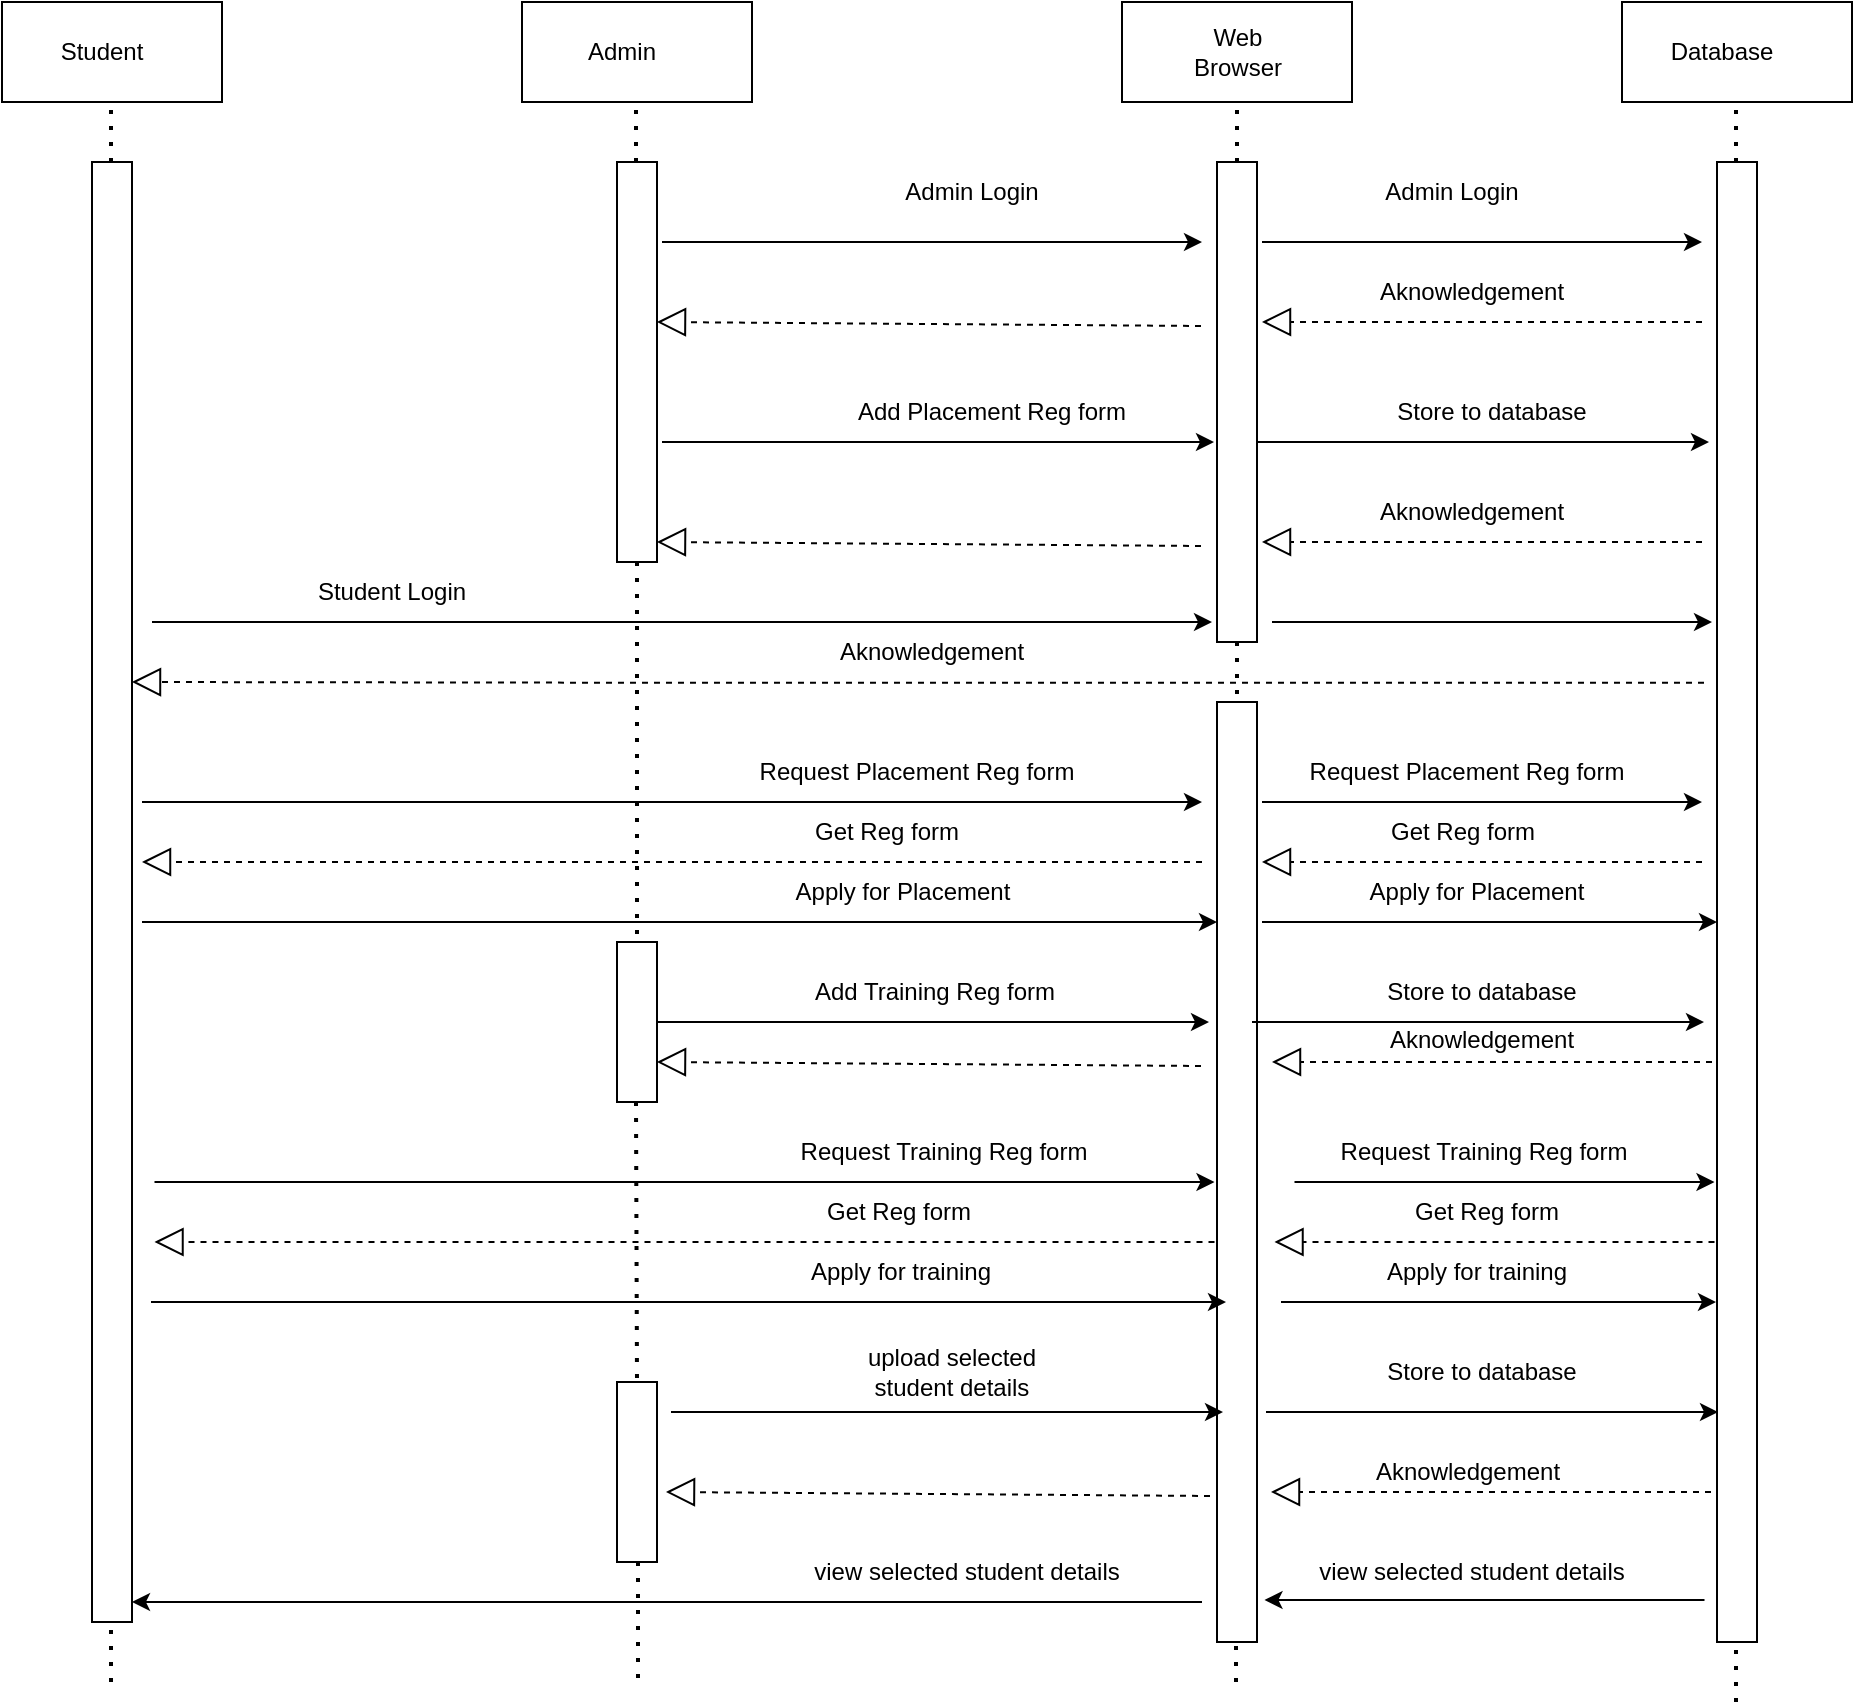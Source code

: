 <mxfile version="22.1.2" type="device">
  <diagram name="Page-1" id="RM-vGHGo6QqrfC-7CyxL">
    <mxGraphModel dx="1276" dy="606" grid="1" gridSize="10" guides="1" tooltips="1" connect="1" arrows="1" fold="1" page="1" pageScale="1" pageWidth="850" pageHeight="1100" math="0" shadow="0">
      <root>
        <mxCell id="0" />
        <mxCell id="1" parent="0" />
        <mxCell id="ZJuprJjKFpUztYn6lgFH-1" value="" style="rounded=0;whiteSpace=wrap;html=1;" parent="1" vertex="1">
          <mxGeometry x="300" y="80" width="115" height="50" as="geometry" />
        </mxCell>
        <mxCell id="ZJuprJjKFpUztYn6lgFH-2" value="" style="rounded=0;whiteSpace=wrap;html=1;" parent="1" vertex="1">
          <mxGeometry x="40" y="80" width="110" height="50" as="geometry" />
        </mxCell>
        <mxCell id="ZJuprJjKFpUztYn6lgFH-3" value="" style="rounded=0;whiteSpace=wrap;html=1;" parent="1" vertex="1">
          <mxGeometry x="600" y="80" width="115" height="50" as="geometry" />
        </mxCell>
        <mxCell id="ZJuprJjKFpUztYn6lgFH-4" value="" style="rounded=0;whiteSpace=wrap;html=1;" parent="1" vertex="1">
          <mxGeometry x="850" y="80" width="115" height="50" as="geometry" />
        </mxCell>
        <mxCell id="ZJuprJjKFpUztYn6lgFH-5" value="Database" style="text;html=1;strokeColor=none;fillColor=none;align=center;verticalAlign=middle;whiteSpace=wrap;rounded=0;" parent="1" vertex="1">
          <mxGeometry x="870" y="90" width="60" height="30" as="geometry" />
        </mxCell>
        <mxCell id="ZJuprJjKFpUztYn6lgFH-6" value="Web Browser" style="text;html=1;strokeColor=none;fillColor=none;align=center;verticalAlign=middle;whiteSpace=wrap;rounded=0;" parent="1" vertex="1">
          <mxGeometry x="627.5" y="90" width="60" height="30" as="geometry" />
        </mxCell>
        <mxCell id="ZJuprJjKFpUztYn6lgFH-7" value="Student" style="text;html=1;strokeColor=none;fillColor=none;align=center;verticalAlign=middle;whiteSpace=wrap;rounded=0;" parent="1" vertex="1">
          <mxGeometry x="60" y="90" width="60" height="30" as="geometry" />
        </mxCell>
        <mxCell id="ZJuprJjKFpUztYn6lgFH-8" value="Admin" style="text;html=1;strokeColor=none;fillColor=none;align=center;verticalAlign=middle;whiteSpace=wrap;rounded=0;" parent="1" vertex="1">
          <mxGeometry x="320" y="90" width="60" height="30" as="geometry" />
        </mxCell>
        <mxCell id="ZJuprJjKFpUztYn6lgFH-10" value="" style="rounded=0;whiteSpace=wrap;html=1;" parent="1" vertex="1">
          <mxGeometry x="85" y="160" width="20" height="730" as="geometry" />
        </mxCell>
        <mxCell id="ZJuprJjKFpUztYn6lgFH-12" value="" style="rounded=0;whiteSpace=wrap;html=1;" parent="1" vertex="1">
          <mxGeometry x="347.5" y="160" width="20" height="200" as="geometry" />
        </mxCell>
        <mxCell id="ZJuprJjKFpUztYn6lgFH-15" value="" style="rounded=0;whiteSpace=wrap;html=1;" parent="1" vertex="1">
          <mxGeometry x="897.5" y="160" width="20" height="740" as="geometry" />
        </mxCell>
        <mxCell id="ZJuprJjKFpUztYn6lgFH-16" value="" style="rounded=0;whiteSpace=wrap;html=1;" parent="1" vertex="1">
          <mxGeometry x="647.5" y="160" width="20" height="240" as="geometry" />
        </mxCell>
        <mxCell id="ZJuprJjKFpUztYn6lgFH-17" value="" style="endArrow=classic;html=1;rounded=0;" parent="1" edge="1">
          <mxGeometry width="50" height="50" relative="1" as="geometry">
            <mxPoint x="370" y="200" as="sourcePoint" />
            <mxPoint x="640" y="200" as="targetPoint" />
          </mxGeometry>
        </mxCell>
        <mxCell id="ZJuprJjKFpUztYn6lgFH-19" value="" style="endArrow=classic;html=1;rounded=0;" parent="1" edge="1">
          <mxGeometry width="50" height="50" relative="1" as="geometry">
            <mxPoint x="670" y="200" as="sourcePoint" />
            <mxPoint x="890" y="200" as="targetPoint" />
          </mxGeometry>
        </mxCell>
        <mxCell id="ZJuprJjKFpUztYn6lgFH-23" value="" style="endArrow=classic;html=1;rounded=0;entryX=-0.095;entryY=0.085;entryDx=0;entryDy=0;entryPerimeter=0;" parent="1" edge="1">
          <mxGeometry width="50" height="50" relative="1" as="geometry">
            <mxPoint x="370" y="300" as="sourcePoint" />
            <mxPoint x="646" y="300" as="targetPoint" />
          </mxGeometry>
        </mxCell>
        <mxCell id="ZJuprJjKFpUztYn6lgFH-25" value="" style="endArrow=classic;html=1;rounded=0;entryX=-0.075;entryY=0.106;entryDx=0;entryDy=0;entryPerimeter=0;" parent="1" edge="1">
          <mxGeometry width="50" height="50" relative="1" as="geometry">
            <mxPoint x="667.5" y="300" as="sourcePoint" />
            <mxPoint x="893.5" y="300" as="targetPoint" />
          </mxGeometry>
        </mxCell>
        <mxCell id="ZJuprJjKFpUztYn6lgFH-27" value="" style="endArrow=classic;html=1;rounded=0;exitX=1.25;exitY=0.468;exitDx=0;exitDy=0;exitPerimeter=0;" parent="1" edge="1">
          <mxGeometry width="50" height="50" relative="1" as="geometry">
            <mxPoint x="115" y="390.0" as="sourcePoint" />
            <mxPoint x="645" y="390.04" as="targetPoint" />
          </mxGeometry>
        </mxCell>
        <mxCell id="ZJuprJjKFpUztYn6lgFH-28" value="" style="endArrow=classic;html=1;rounded=0;" parent="1" edge="1">
          <mxGeometry width="50" height="50" relative="1" as="geometry">
            <mxPoint x="675" y="390.04" as="sourcePoint" />
            <mxPoint x="895" y="390.04" as="targetPoint" />
          </mxGeometry>
        </mxCell>
        <mxCell id="ZJuprJjKFpUztYn6lgFH-31" value="" style="endArrow=classic;html=1;rounded=0;" parent="1" edge="1">
          <mxGeometry width="50" height="50" relative="1" as="geometry">
            <mxPoint x="110" y="480" as="sourcePoint" />
            <mxPoint x="640" y="480" as="targetPoint" />
          </mxGeometry>
        </mxCell>
        <mxCell id="ZJuprJjKFpUztYn6lgFH-32" value="" style="rounded=0;whiteSpace=wrap;html=1;" parent="1" vertex="1">
          <mxGeometry x="647.5" y="430" width="20" height="470" as="geometry" />
        </mxCell>
        <mxCell id="ZJuprJjKFpUztYn6lgFH-33" value="" style="endArrow=classic;html=1;rounded=0;" parent="1" edge="1">
          <mxGeometry width="50" height="50" relative="1" as="geometry">
            <mxPoint x="670" y="480" as="sourcePoint" />
            <mxPoint x="890" y="480" as="targetPoint" />
          </mxGeometry>
        </mxCell>
        <mxCell id="ZJuprJjKFpUztYn6lgFH-55" value="" style="endArrow=block;dashed=1;endFill=0;endSize=12;html=1;rounded=0;entryX=0.95;entryY=0.531;entryDx=0;entryDy=0;entryPerimeter=0;" parent="1" edge="1">
          <mxGeometry width="160" relative="1" as="geometry">
            <mxPoint x="891" y="420.43" as="sourcePoint" />
            <mxPoint x="105" y="420.0" as="targetPoint" />
            <Array as="points">
              <mxPoint x="401" y="420.43" />
            </Array>
          </mxGeometry>
        </mxCell>
        <mxCell id="ZJuprJjKFpUztYn6lgFH-56" value="" style="endArrow=block;dashed=1;endFill=0;endSize=12;html=1;rounded=0;" parent="1" edge="1">
          <mxGeometry width="160" relative="1" as="geometry">
            <mxPoint x="640" y="510" as="sourcePoint" />
            <mxPoint x="110" y="510" as="targetPoint" />
          </mxGeometry>
        </mxCell>
        <mxCell id="ZJuprJjKFpUztYn6lgFH-57" value="" style="endArrow=block;dashed=1;endFill=0;endSize=12;html=1;rounded=0;" parent="1" edge="1">
          <mxGeometry width="160" relative="1" as="geometry">
            <mxPoint x="890" y="510" as="sourcePoint" />
            <mxPoint x="670" y="510" as="targetPoint" />
          </mxGeometry>
        </mxCell>
        <mxCell id="ZJuprJjKFpUztYn6lgFH-65" value="" style="endArrow=block;dashed=1;endFill=0;endSize=12;html=1;rounded=0;entryX=1;entryY=0.75;entryDx=0;entryDy=0;" parent="1" edge="1">
          <mxGeometry width="160" relative="1" as="geometry">
            <mxPoint x="639.5" y="242" as="sourcePoint" />
            <mxPoint x="367.5" y="240" as="targetPoint" />
          </mxGeometry>
        </mxCell>
        <mxCell id="ZJuprJjKFpUztYn6lgFH-66" value="" style="endArrow=block;dashed=1;endFill=0;endSize=12;html=1;rounded=0;" parent="1" edge="1">
          <mxGeometry width="160" relative="1" as="geometry">
            <mxPoint x="890" y="240" as="sourcePoint" />
            <mxPoint x="670" y="240" as="targetPoint" />
          </mxGeometry>
        </mxCell>
        <mxCell id="ZJuprJjKFpUztYn6lgFH-67" value="Admin Login" style="text;html=1;strokeColor=none;fillColor=none;align=center;verticalAlign=middle;whiteSpace=wrap;rounded=0;" parent="1" vertex="1">
          <mxGeometry x="480" y="160" width="90" height="30" as="geometry" />
        </mxCell>
        <mxCell id="ZJuprJjKFpUztYn6lgFH-68" value="Admin Login" style="text;html=1;strokeColor=none;fillColor=none;align=center;verticalAlign=middle;whiteSpace=wrap;rounded=0;" parent="1" vertex="1">
          <mxGeometry x="720" y="160" width="90" height="30" as="geometry" />
        </mxCell>
        <mxCell id="ZJuprJjKFpUztYn6lgFH-69" value="Aknowledgement" style="text;html=1;strokeColor=none;fillColor=none;align=center;verticalAlign=middle;whiteSpace=wrap;rounded=0;" parent="1" vertex="1">
          <mxGeometry x="730" y="210" width="90" height="30" as="geometry" />
        </mxCell>
        <mxCell id="ZJuprJjKFpUztYn6lgFH-71" value="Add Placement Reg form" style="text;html=1;strokeColor=none;fillColor=none;align=center;verticalAlign=middle;whiteSpace=wrap;rounded=0;" parent="1" vertex="1">
          <mxGeometry x="460" y="270" width="150" height="30" as="geometry" />
        </mxCell>
        <mxCell id="ZJuprJjKFpUztYn6lgFH-72" value="Store to database" style="text;html=1;strokeColor=none;fillColor=none;align=center;verticalAlign=middle;whiteSpace=wrap;rounded=0;" parent="1" vertex="1">
          <mxGeometry x="730" y="270" width="110" height="30" as="geometry" />
        </mxCell>
        <mxCell id="ZJuprJjKFpUztYn6lgFH-73" value="" style="endArrow=block;dashed=1;endFill=0;endSize=12;html=1;rounded=0;entryX=1;entryY=0.75;entryDx=0;entryDy=0;" parent="1" edge="1">
          <mxGeometry width="160" relative="1" as="geometry">
            <mxPoint x="639.5" y="352" as="sourcePoint" />
            <mxPoint x="367.5" y="350" as="targetPoint" />
          </mxGeometry>
        </mxCell>
        <mxCell id="ZJuprJjKFpUztYn6lgFH-74" value="" style="endArrow=block;dashed=1;endFill=0;endSize=12;html=1;rounded=0;" parent="1" edge="1">
          <mxGeometry width="160" relative="1" as="geometry">
            <mxPoint x="890" y="350" as="sourcePoint" />
            <mxPoint x="670" y="350" as="targetPoint" />
          </mxGeometry>
        </mxCell>
        <mxCell id="ZJuprJjKFpUztYn6lgFH-75" value="Aknowledgement" style="text;html=1;strokeColor=none;fillColor=none;align=center;verticalAlign=middle;whiteSpace=wrap;rounded=0;" parent="1" vertex="1">
          <mxGeometry x="730" y="320" width="90" height="30" as="geometry" />
        </mxCell>
        <mxCell id="ZJuprJjKFpUztYn6lgFH-76" value="Student Login" style="text;html=1;strokeColor=none;fillColor=none;align=center;verticalAlign=middle;whiteSpace=wrap;rounded=0;" parent="1" vertex="1">
          <mxGeometry x="190" y="360" width="90" height="30" as="geometry" />
        </mxCell>
        <mxCell id="ZJuprJjKFpUztYn6lgFH-77" value="Aknowledgement" style="text;html=1;strokeColor=none;fillColor=none;align=center;verticalAlign=middle;whiteSpace=wrap;rounded=0;" parent="1" vertex="1">
          <mxGeometry x="460" y="390" width="90" height="30" as="geometry" />
        </mxCell>
        <mxCell id="ZJuprJjKFpUztYn6lgFH-80" value="Request Placement Reg form" style="text;html=1;strokeColor=none;fillColor=none;align=center;verticalAlign=middle;whiteSpace=wrap;rounded=0;" parent="1" vertex="1">
          <mxGeometry x="405" y="450" width="185" height="30" as="geometry" />
        </mxCell>
        <mxCell id="ZJuprJjKFpUztYn6lgFH-81" value="Get Reg form" style="text;html=1;strokeColor=none;fillColor=none;align=center;verticalAlign=middle;whiteSpace=wrap;rounded=0;" parent="1" vertex="1">
          <mxGeometry x="425" y="480" width="115" height="30" as="geometry" />
        </mxCell>
        <mxCell id="ZJuprJjKFpUztYn6lgFH-82" value="" style="endArrow=classic;html=1;rounded=0;" parent="1" edge="1">
          <mxGeometry width="50" height="50" relative="1" as="geometry">
            <mxPoint x="110" y="540" as="sourcePoint" />
            <mxPoint x="647.5" y="540" as="targetPoint" />
          </mxGeometry>
        </mxCell>
        <mxCell id="ZJuprJjKFpUztYn6lgFH-83" value="" style="endArrow=classic;html=1;rounded=0;" parent="1" edge="1">
          <mxGeometry width="50" height="50" relative="1" as="geometry">
            <mxPoint x="670" y="540" as="sourcePoint" />
            <mxPoint x="897.5" y="540" as="targetPoint" />
          </mxGeometry>
        </mxCell>
        <mxCell id="ZJuprJjKFpUztYn6lgFH-84" value="Apply for Placement" style="text;html=1;strokeColor=none;fillColor=none;align=center;verticalAlign=middle;whiteSpace=wrap;rounded=0;" parent="1" vertex="1">
          <mxGeometry x="432.5" y="510" width="115" height="30" as="geometry" />
        </mxCell>
        <mxCell id="ZJuprJjKFpUztYn6lgFH-86" value="Apply for Placement" style="text;html=1;strokeColor=none;fillColor=none;align=center;verticalAlign=middle;whiteSpace=wrap;rounded=0;" parent="1" vertex="1">
          <mxGeometry x="720" y="510" width="115" height="30" as="geometry" />
        </mxCell>
        <mxCell id="ZWJlT0OQoJkOd2MEm67g-1" value="" style="rounded=0;whiteSpace=wrap;html=1;" vertex="1" parent="1">
          <mxGeometry x="347.5" y="550" width="20" height="80" as="geometry" />
        </mxCell>
        <mxCell id="ZWJlT0OQoJkOd2MEm67g-2" value="" style="endArrow=classic;html=1;rounded=0;entryX=-0.095;entryY=0.085;entryDx=0;entryDy=0;entryPerimeter=0;" edge="1" parent="1">
          <mxGeometry width="50" height="50" relative="1" as="geometry">
            <mxPoint x="367.5" y="590" as="sourcePoint" />
            <mxPoint x="643.5" y="590" as="targetPoint" />
          </mxGeometry>
        </mxCell>
        <mxCell id="ZWJlT0OQoJkOd2MEm67g-3" value="" style="endArrow=classic;html=1;rounded=0;entryX=-0.075;entryY=0.106;entryDx=0;entryDy=0;entryPerimeter=0;" edge="1" parent="1">
          <mxGeometry width="50" height="50" relative="1" as="geometry">
            <mxPoint x="665" y="590" as="sourcePoint" />
            <mxPoint x="891" y="590" as="targetPoint" />
          </mxGeometry>
        </mxCell>
        <mxCell id="ZWJlT0OQoJkOd2MEm67g-4" value="Add Training Reg form" style="text;html=1;strokeColor=none;fillColor=none;align=center;verticalAlign=middle;whiteSpace=wrap;rounded=0;" vertex="1" parent="1">
          <mxGeometry x="425" y="560" width="162.5" height="30" as="geometry" />
        </mxCell>
        <mxCell id="ZWJlT0OQoJkOd2MEm67g-6" value="" style="endArrow=block;dashed=1;endFill=0;endSize=12;html=1;rounded=0;entryX=1;entryY=0.75;entryDx=0;entryDy=0;" edge="1" parent="1">
          <mxGeometry width="160" relative="1" as="geometry">
            <mxPoint x="639.5" y="612" as="sourcePoint" />
            <mxPoint x="367.5" y="610" as="targetPoint" />
          </mxGeometry>
        </mxCell>
        <mxCell id="ZWJlT0OQoJkOd2MEm67g-7" value="" style="endArrow=block;dashed=1;endFill=0;endSize=12;html=1;rounded=0;" edge="1" parent="1">
          <mxGeometry width="160" relative="1" as="geometry">
            <mxPoint x="895" y="610" as="sourcePoint" />
            <mxPoint x="675" y="610" as="targetPoint" />
          </mxGeometry>
        </mxCell>
        <mxCell id="ZWJlT0OQoJkOd2MEm67g-8" value="Aknowledgement" style="text;html=1;strokeColor=none;fillColor=none;align=center;verticalAlign=middle;whiteSpace=wrap;rounded=0;" vertex="1" parent="1">
          <mxGeometry x="735" y="584" width="90" height="30" as="geometry" />
        </mxCell>
        <mxCell id="ZWJlT0OQoJkOd2MEm67g-9" value="" style="endArrow=classic;html=1;rounded=0;" edge="1" parent="1">
          <mxGeometry width="50" height="50" relative="1" as="geometry">
            <mxPoint x="116.25" y="670" as="sourcePoint" />
            <mxPoint x="646.25" y="670" as="targetPoint" />
          </mxGeometry>
        </mxCell>
        <mxCell id="ZWJlT0OQoJkOd2MEm67g-10" value="" style="endArrow=classic;html=1;rounded=0;" edge="1" parent="1">
          <mxGeometry width="50" height="50" relative="1" as="geometry">
            <mxPoint x="686.25" y="670" as="sourcePoint" />
            <mxPoint x="896.25" y="670" as="targetPoint" />
          </mxGeometry>
        </mxCell>
        <mxCell id="ZWJlT0OQoJkOd2MEm67g-11" value="" style="endArrow=block;dashed=1;endFill=0;endSize=12;html=1;rounded=0;" edge="1" parent="1">
          <mxGeometry width="160" relative="1" as="geometry">
            <mxPoint x="646.25" y="700" as="sourcePoint" />
            <mxPoint x="116.25" y="700" as="targetPoint" />
          </mxGeometry>
        </mxCell>
        <mxCell id="ZWJlT0OQoJkOd2MEm67g-12" value="" style="endArrow=block;dashed=1;endFill=0;endSize=12;html=1;rounded=0;" edge="1" parent="1">
          <mxGeometry width="160" relative="1" as="geometry">
            <mxPoint x="896.25" y="700" as="sourcePoint" />
            <mxPoint x="676.25" y="700" as="targetPoint" />
          </mxGeometry>
        </mxCell>
        <mxCell id="ZWJlT0OQoJkOd2MEm67g-13" value="Request Training Reg form" style="text;html=1;strokeColor=none;fillColor=none;align=center;verticalAlign=middle;whiteSpace=wrap;rounded=0;" vertex="1" parent="1">
          <mxGeometry x="431.25" y="640" width="160" height="30" as="geometry" />
        </mxCell>
        <mxCell id="ZWJlT0OQoJkOd2MEm67g-14" value="Get Reg form" style="text;html=1;strokeColor=none;fillColor=none;align=center;verticalAlign=middle;whiteSpace=wrap;rounded=0;" vertex="1" parent="1">
          <mxGeometry x="431.25" y="670" width="115" height="30" as="geometry" />
        </mxCell>
        <mxCell id="ZWJlT0OQoJkOd2MEm67g-15" value="Request Training Reg form" style="text;html=1;strokeColor=none;fillColor=none;align=center;verticalAlign=middle;whiteSpace=wrap;rounded=0;" vertex="1" parent="1">
          <mxGeometry x="701.25" y="640" width="160" height="30" as="geometry" />
        </mxCell>
        <mxCell id="ZWJlT0OQoJkOd2MEm67g-16" value="" style="endArrow=classic;html=1;rounded=0;" edge="1" parent="1">
          <mxGeometry width="50" height="50" relative="1" as="geometry">
            <mxPoint x="114.5" y="730" as="sourcePoint" />
            <mxPoint x="652" y="730" as="targetPoint" />
          </mxGeometry>
        </mxCell>
        <mxCell id="ZWJlT0OQoJkOd2MEm67g-17" value="" style="endArrow=classic;html=1;rounded=0;" edge="1" parent="1">
          <mxGeometry width="50" height="50" relative="1" as="geometry">
            <mxPoint x="679.5" y="730" as="sourcePoint" />
            <mxPoint x="897" y="730" as="targetPoint" />
          </mxGeometry>
        </mxCell>
        <mxCell id="ZWJlT0OQoJkOd2MEm67g-18" value="Apply for training" style="text;html=1;strokeColor=none;fillColor=none;align=center;verticalAlign=middle;whiteSpace=wrap;rounded=0;" vertex="1" parent="1">
          <mxGeometry x="432" y="700" width="115" height="30" as="geometry" />
        </mxCell>
        <mxCell id="ZWJlT0OQoJkOd2MEm67g-19" value="Apply for training" style="text;html=1;strokeColor=none;fillColor=none;align=center;verticalAlign=middle;whiteSpace=wrap;rounded=0;" vertex="1" parent="1">
          <mxGeometry x="719.5" y="700" width="115" height="30" as="geometry" />
        </mxCell>
        <mxCell id="ZWJlT0OQoJkOd2MEm67g-20" value="" style="rounded=0;whiteSpace=wrap;html=1;" vertex="1" parent="1">
          <mxGeometry x="347.5" y="770" width="20" height="90" as="geometry" />
        </mxCell>
        <mxCell id="ZWJlT0OQoJkOd2MEm67g-21" value="" style="endArrow=classic;html=1;rounded=0;entryX=-0.095;entryY=0.085;entryDx=0;entryDy=0;entryPerimeter=0;" edge="1" parent="1">
          <mxGeometry width="50" height="50" relative="1" as="geometry">
            <mxPoint x="374.5" y="785" as="sourcePoint" />
            <mxPoint x="650.5" y="785" as="targetPoint" />
          </mxGeometry>
        </mxCell>
        <mxCell id="ZWJlT0OQoJkOd2MEm67g-22" value="" style="endArrow=classic;html=1;rounded=0;entryX=-0.075;entryY=0.106;entryDx=0;entryDy=0;entryPerimeter=0;" edge="1" parent="1">
          <mxGeometry width="50" height="50" relative="1" as="geometry">
            <mxPoint x="672" y="785" as="sourcePoint" />
            <mxPoint x="898" y="785" as="targetPoint" />
          </mxGeometry>
        </mxCell>
        <mxCell id="ZWJlT0OQoJkOd2MEm67g-23" value="" style="endArrow=block;dashed=1;endFill=0;endSize=12;html=1;rounded=0;entryX=1;entryY=0.75;entryDx=0;entryDy=0;" edge="1" parent="1">
          <mxGeometry width="160" relative="1" as="geometry">
            <mxPoint x="644" y="827" as="sourcePoint" />
            <mxPoint x="372" y="825" as="targetPoint" />
          </mxGeometry>
        </mxCell>
        <mxCell id="ZWJlT0OQoJkOd2MEm67g-24" value="" style="endArrow=block;dashed=1;endFill=0;endSize=12;html=1;rounded=0;" edge="1" parent="1">
          <mxGeometry width="160" relative="1" as="geometry">
            <mxPoint x="894.5" y="825" as="sourcePoint" />
            <mxPoint x="674.5" y="825" as="targetPoint" />
          </mxGeometry>
        </mxCell>
        <mxCell id="ZWJlT0OQoJkOd2MEm67g-25" value="upload selected student details" style="text;html=1;strokeColor=none;fillColor=none;align=center;verticalAlign=middle;whiteSpace=wrap;rounded=0;" vertex="1" parent="1">
          <mxGeometry x="459.5" y="750" width="110" height="30" as="geometry" />
        </mxCell>
        <mxCell id="ZWJlT0OQoJkOd2MEm67g-27" value="Aknowledgement" style="text;html=1;strokeColor=none;fillColor=none;align=center;verticalAlign=middle;whiteSpace=wrap;rounded=0;" vertex="1" parent="1">
          <mxGeometry x="727.5" y="800" width="90" height="30" as="geometry" />
        </mxCell>
        <mxCell id="ZWJlT0OQoJkOd2MEm67g-32" value="view selected student details" style="text;html=1;strokeColor=none;fillColor=none;align=center;verticalAlign=middle;whiteSpace=wrap;rounded=0;" vertex="1" parent="1">
          <mxGeometry x="435" y="850" width="175" height="30" as="geometry" />
        </mxCell>
        <mxCell id="ZWJlT0OQoJkOd2MEm67g-34" value="view selected student details" style="text;html=1;strokeColor=none;fillColor=none;align=center;verticalAlign=middle;whiteSpace=wrap;rounded=0;" vertex="1" parent="1">
          <mxGeometry x="695" y="850" width="160" height="30" as="geometry" />
        </mxCell>
        <mxCell id="ZWJlT0OQoJkOd2MEm67g-35" value="" style="endArrow=classic;html=1;rounded=0;" edge="1" parent="1">
          <mxGeometry width="50" height="50" relative="1" as="geometry">
            <mxPoint x="891.25" y="879" as="sourcePoint" />
            <mxPoint x="671.25" y="879" as="targetPoint" />
          </mxGeometry>
        </mxCell>
        <mxCell id="ZWJlT0OQoJkOd2MEm67g-36" value="" style="endArrow=classic;html=1;rounded=0;" edge="1" parent="1">
          <mxGeometry width="50" height="50" relative="1" as="geometry">
            <mxPoint x="640" y="880" as="sourcePoint" />
            <mxPoint x="105" y="880" as="targetPoint" />
          </mxGeometry>
        </mxCell>
        <mxCell id="ZWJlT0OQoJkOd2MEm67g-37" value="Get Reg form" style="text;html=1;strokeColor=none;fillColor=none;align=center;verticalAlign=middle;whiteSpace=wrap;rounded=0;" vertex="1" parent="1">
          <mxGeometry x="712.5" y="480" width="115" height="30" as="geometry" />
        </mxCell>
        <mxCell id="ZWJlT0OQoJkOd2MEm67g-38" value="" style="endArrow=none;dashed=1;html=1;dashPattern=1 3;strokeWidth=2;rounded=0;exitX=0.5;exitY=1;exitDx=0;exitDy=0;entryX=0.5;entryY=0;entryDx=0;entryDy=0;" edge="1" parent="1" source="ZJuprJjKFpUztYn6lgFH-16" target="ZJuprJjKFpUztYn6lgFH-32">
          <mxGeometry width="50" height="50" relative="1" as="geometry">
            <mxPoint x="620" y="590" as="sourcePoint" />
            <mxPoint x="658" y="420" as="targetPoint" />
          </mxGeometry>
        </mxCell>
        <mxCell id="ZWJlT0OQoJkOd2MEm67g-39" value="" style="endArrow=none;dashed=1;html=1;dashPattern=1 3;strokeWidth=2;rounded=0;exitX=0.5;exitY=1;exitDx=0;exitDy=0;entryX=0.5;entryY=0;entryDx=0;entryDy=0;exitPerimeter=0;" edge="1" parent="1" source="ZJuprJjKFpUztYn6lgFH-12" target="ZWJlT0OQoJkOd2MEm67g-1">
          <mxGeometry width="50" height="50" relative="1" as="geometry">
            <mxPoint x="620" y="590" as="sourcePoint" />
            <mxPoint x="670" y="540" as="targetPoint" />
          </mxGeometry>
        </mxCell>
        <mxCell id="ZWJlT0OQoJkOd2MEm67g-42" value="" style="endArrow=none;dashed=1;html=1;dashPattern=1 3;strokeWidth=2;rounded=0;entryX=0.5;entryY=0;entryDx=0;entryDy=0;" edge="1" parent="1" target="ZWJlT0OQoJkOd2MEm67g-20">
          <mxGeometry width="50" height="50" relative="1" as="geometry">
            <mxPoint x="357" y="630" as="sourcePoint" />
            <mxPoint x="360" y="760" as="targetPoint" />
          </mxGeometry>
        </mxCell>
        <mxCell id="ZWJlT0OQoJkOd2MEm67g-43" value="" style="endArrow=none;dashed=1;html=1;dashPattern=1 3;strokeWidth=2;rounded=0;entryX=0.5;entryY=1;entryDx=0;entryDy=0;exitX=0.5;exitY=0;exitDx=0;exitDy=0;exitPerimeter=0;" edge="1" parent="1" source="ZJuprJjKFpUztYn6lgFH-16" target="ZJuprJjKFpUztYn6lgFH-3">
          <mxGeometry width="50" height="50" relative="1" as="geometry">
            <mxPoint x="658" y="150" as="sourcePoint" />
            <mxPoint x="670" y="150" as="targetPoint" />
          </mxGeometry>
        </mxCell>
        <mxCell id="ZWJlT0OQoJkOd2MEm67g-44" value="" style="endArrow=none;dashed=1;html=1;dashPattern=1 3;strokeWidth=2;rounded=0;entryX=0.5;entryY=1;entryDx=0;entryDy=0;exitX=0.5;exitY=0;exitDx=0;exitDy=0;exitPerimeter=0;" edge="1" parent="1">
          <mxGeometry width="50" height="50" relative="1" as="geometry">
            <mxPoint x="907" y="160" as="sourcePoint" />
            <mxPoint x="907" y="130" as="targetPoint" />
          </mxGeometry>
        </mxCell>
        <mxCell id="ZWJlT0OQoJkOd2MEm67g-45" value="" style="endArrow=none;dashed=1;html=1;dashPattern=1 3;strokeWidth=2;rounded=0;entryX=0.5;entryY=1;entryDx=0;entryDy=0;exitX=0.5;exitY=0;exitDx=0;exitDy=0;exitPerimeter=0;" edge="1" parent="1">
          <mxGeometry width="50" height="50" relative="1" as="geometry">
            <mxPoint x="357" y="160" as="sourcePoint" />
            <mxPoint x="357" y="130" as="targetPoint" />
          </mxGeometry>
        </mxCell>
        <mxCell id="ZWJlT0OQoJkOd2MEm67g-46" value="" style="endArrow=none;dashed=1;html=1;dashPattern=1 3;strokeWidth=2;rounded=0;entryX=0.5;entryY=1;entryDx=0;entryDy=0;exitX=0.5;exitY=0;exitDx=0;exitDy=0;exitPerimeter=0;" edge="1" parent="1">
          <mxGeometry width="50" height="50" relative="1" as="geometry">
            <mxPoint x="94.5" y="160" as="sourcePoint" />
            <mxPoint x="94.5" y="130" as="targetPoint" />
          </mxGeometry>
        </mxCell>
        <mxCell id="ZWJlT0OQoJkOd2MEm67g-51" value="Store to database" style="text;html=1;strokeColor=none;fillColor=none;align=center;verticalAlign=middle;whiteSpace=wrap;rounded=0;" vertex="1" parent="1">
          <mxGeometry x="725" y="560" width="110" height="30" as="geometry" />
        </mxCell>
        <mxCell id="ZWJlT0OQoJkOd2MEm67g-52" value="Store to database" style="text;html=1;strokeColor=none;fillColor=none;align=center;verticalAlign=middle;whiteSpace=wrap;rounded=0;" vertex="1" parent="1">
          <mxGeometry x="724.5" y="750" width="110" height="30" as="geometry" />
        </mxCell>
        <mxCell id="ZWJlT0OQoJkOd2MEm67g-53" value="" style="endArrow=none;dashed=1;html=1;dashPattern=1 3;strokeWidth=2;rounded=0;entryX=0.5;entryY=1;entryDx=0;entryDy=0;exitX=0.5;exitY=0;exitDx=0;exitDy=0;exitPerimeter=0;" edge="1" parent="1">
          <mxGeometry width="50" height="50" relative="1" as="geometry">
            <mxPoint x="94.5" y="920" as="sourcePoint" />
            <mxPoint x="94.5" y="890" as="targetPoint" />
          </mxGeometry>
        </mxCell>
        <mxCell id="ZWJlT0OQoJkOd2MEm67g-55" value="" style="endArrow=none;dashed=1;html=1;dashPattern=1 3;strokeWidth=2;rounded=0;entryX=0.5;entryY=1;entryDx=0;entryDy=0;exitX=0.5;exitY=0;exitDx=0;exitDy=0;exitPerimeter=0;" edge="1" parent="1">
          <mxGeometry width="50" height="50" relative="1" as="geometry">
            <mxPoint x="907" y="930" as="sourcePoint" />
            <mxPoint x="907" y="900" as="targetPoint" />
          </mxGeometry>
        </mxCell>
        <mxCell id="ZWJlT0OQoJkOd2MEm67g-56" value="" style="endArrow=none;dashed=1;html=1;dashPattern=1 3;strokeWidth=2;rounded=0;entryX=0.5;entryY=1;entryDx=0;entryDy=0;" edge="1" parent="1">
          <mxGeometry width="50" height="50" relative="1" as="geometry">
            <mxPoint x="657" y="920" as="sourcePoint" />
            <mxPoint x="657" y="900" as="targetPoint" />
          </mxGeometry>
        </mxCell>
        <mxCell id="ZWJlT0OQoJkOd2MEm67g-57" value="" style="endArrow=none;dashed=1;html=1;dashPattern=1 3;strokeWidth=2;rounded=0;" edge="1" parent="1">
          <mxGeometry width="50" height="50" relative="1" as="geometry">
            <mxPoint x="358" y="860" as="sourcePoint" />
            <mxPoint x="358" y="920" as="targetPoint" />
          </mxGeometry>
        </mxCell>
        <mxCell id="ZWJlT0OQoJkOd2MEm67g-58" value="Request Placement Reg form" style="text;html=1;strokeColor=none;fillColor=none;align=center;verticalAlign=middle;whiteSpace=wrap;rounded=0;" vertex="1" parent="1">
          <mxGeometry x="680" y="450" width="185" height="30" as="geometry" />
        </mxCell>
        <mxCell id="ZWJlT0OQoJkOd2MEm67g-62" value="Get Reg form" style="text;html=1;strokeColor=none;fillColor=none;align=center;verticalAlign=middle;whiteSpace=wrap;rounded=0;" vertex="1" parent="1">
          <mxGeometry x="725" y="670" width="115" height="30" as="geometry" />
        </mxCell>
      </root>
    </mxGraphModel>
  </diagram>
</mxfile>
